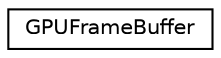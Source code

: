 digraph G
{
  edge [fontname="Helvetica",fontsize="10",labelfontname="Helvetica",labelfontsize="10"];
  node [fontname="Helvetica",fontsize="10",shape=record];
  rankdir=LR;
  Node1 [label="GPUFrameBuffer",height=0.2,width=0.4,color="black", fillcolor="white", style="filled",URL="$d1/db5/structGPUFrameBuffer.html"];
}
